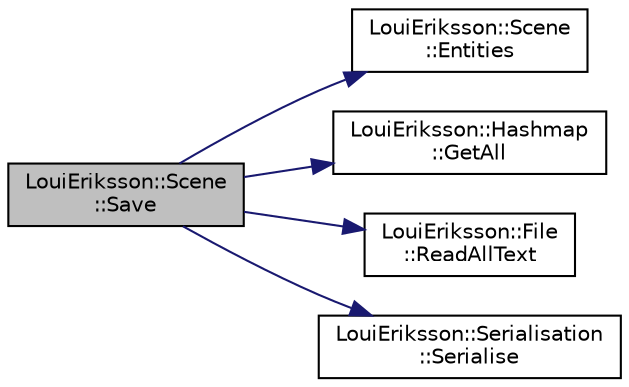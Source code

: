 digraph "LouiEriksson::Scene::Save"
{
 // LATEX_PDF_SIZE
  edge [fontname="Helvetica",fontsize="10",labelfontname="Helvetica",labelfontsize="10"];
  node [fontname="Helvetica",fontsize="10",shape=record];
  rankdir="LR";
  Node1 [label="LouiEriksson::Scene\l::Save",height=0.2,width=0.4,color="black", fillcolor="grey75", style="filled", fontcolor="black",tooltip="Save the Scene in xml format at a given path."];
  Node1 -> Node2 [color="midnightblue",fontsize="10",style="solid",fontname="Helvetica"];
  Node2 [label="LouiEriksson::Scene\l::Entities",height=0.2,width=0.4,color="black", fillcolor="white", style="filled",URL="$class_loui_eriksson_1_1_scene.html#a7ef5ebc6d160f88a216468fcdc7fd448",tooltip="Get the entities within the Scene."];
  Node1 -> Node3 [color="midnightblue",fontsize="10",style="solid",fontname="Helvetica"];
  Node3 [label="LouiEriksson::Hashmap\l::GetAll",height=0.2,width=0.4,color="black", fillcolor="white", style="filled",URL="$class_loui_eriksson_1_1_hashmap.html#a47ab566955ae605e99ce7efb2dff5b0c",tooltip="Returns all entries stored within the hashmap."];
  Node1 -> Node4 [color="midnightblue",fontsize="10",style="solid",fontname="Helvetica"];
  Node4 [label="LouiEriksson::File\l::ReadAllText",height=0.2,width=0.4,color="black", fillcolor="white", style="filled",URL="$class_loui_eriksson_1_1_file.html#a9664fa1dfaff7df7ed808c138159c2ea",tooltip=" "];
  Node1 -> Node5 [color="midnightblue",fontsize="10",style="solid",fontname="Helvetica"];
  Node5 [label="LouiEriksson::Serialisation\l::Serialise",height=0.2,width=0.4,color="black", fillcolor="white", style="filled",URL="$class_loui_eriksson_1_1_serialisation.html#ad14660bc460059bbb260c94e445892b0",tooltip=" "];
}

